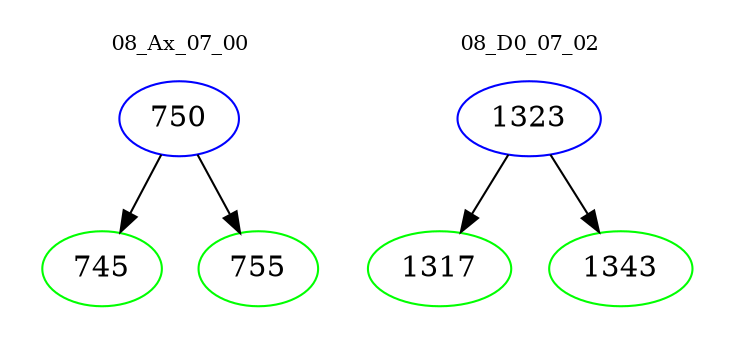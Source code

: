 digraph{
subgraph cluster_0 {
color = white
label = "08_Ax_07_00";
fontsize=10;
T0_750 [label="750", color="blue"]
T0_750 -> T0_745 [color="black"]
T0_745 [label="745", color="green"]
T0_750 -> T0_755 [color="black"]
T0_755 [label="755", color="green"]
}
subgraph cluster_1 {
color = white
label = "08_D0_07_02";
fontsize=10;
T1_1323 [label="1323", color="blue"]
T1_1323 -> T1_1317 [color="black"]
T1_1317 [label="1317", color="green"]
T1_1323 -> T1_1343 [color="black"]
T1_1343 [label="1343", color="green"]
}
}
